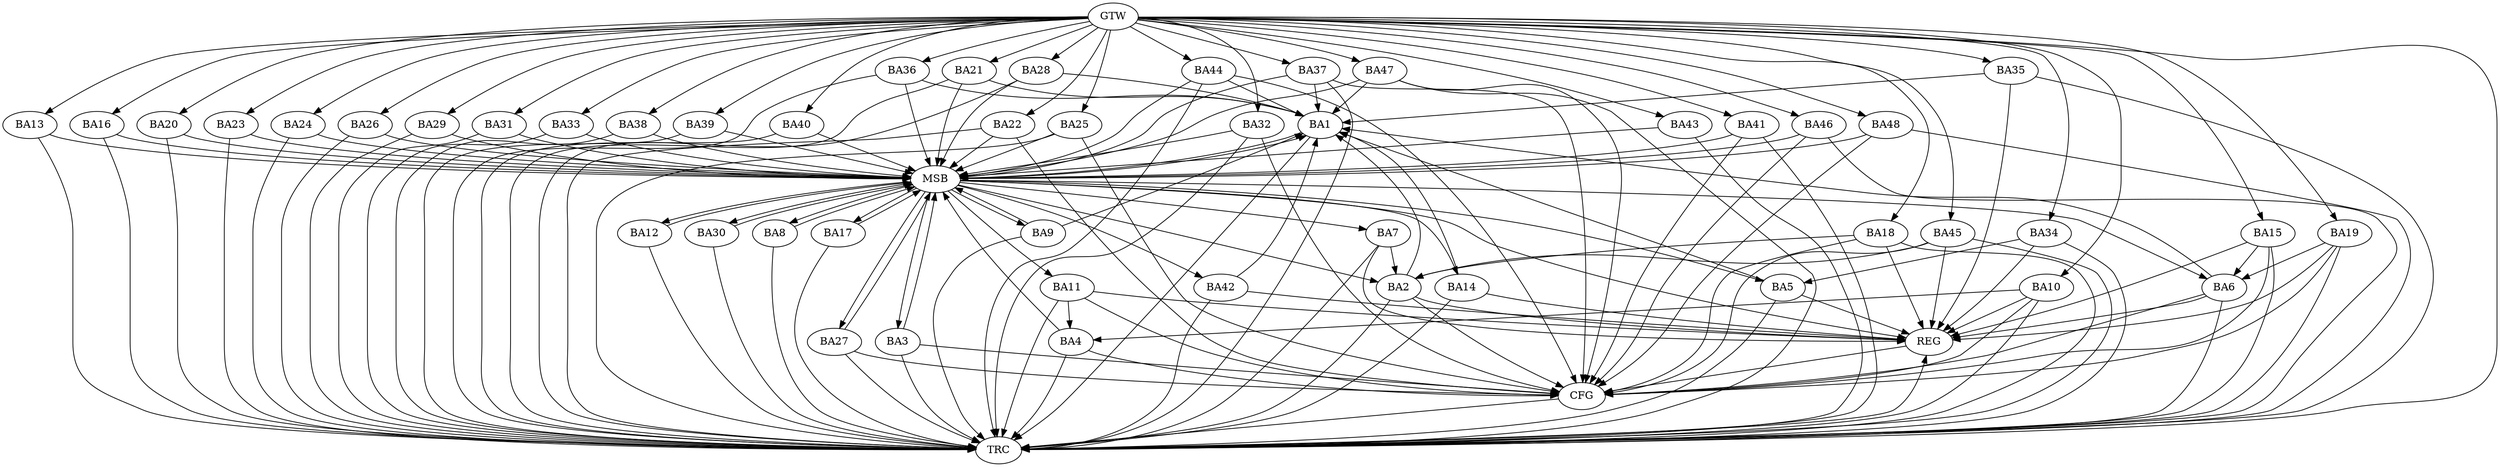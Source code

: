 strict digraph G {
  BA1 [ label="BA1" ];
  BA2 [ label="BA2" ];
  BA3 [ label="BA3" ];
  BA4 [ label="BA4" ];
  BA5 [ label="BA5" ];
  BA6 [ label="BA6" ];
  BA7 [ label="BA7" ];
  BA8 [ label="BA8" ];
  BA9 [ label="BA9" ];
  BA10 [ label="BA10" ];
  BA11 [ label="BA11" ];
  BA12 [ label="BA12" ];
  BA13 [ label="BA13" ];
  BA14 [ label="BA14" ];
  BA15 [ label="BA15" ];
  BA16 [ label="BA16" ];
  BA17 [ label="BA17" ];
  BA18 [ label="BA18" ];
  BA19 [ label="BA19" ];
  BA20 [ label="BA20" ];
  BA21 [ label="BA21" ];
  BA22 [ label="BA22" ];
  BA23 [ label="BA23" ];
  BA24 [ label="BA24" ];
  BA25 [ label="BA25" ];
  BA26 [ label="BA26" ];
  BA27 [ label="BA27" ];
  BA28 [ label="BA28" ];
  BA29 [ label="BA29" ];
  BA30 [ label="BA30" ];
  BA31 [ label="BA31" ];
  BA32 [ label="BA32" ];
  BA33 [ label="BA33" ];
  BA34 [ label="BA34" ];
  BA35 [ label="BA35" ];
  BA36 [ label="BA36" ];
  BA37 [ label="BA37" ];
  BA38 [ label="BA38" ];
  BA39 [ label="BA39" ];
  BA40 [ label="BA40" ];
  BA41 [ label="BA41" ];
  BA42 [ label="BA42" ];
  BA43 [ label="BA43" ];
  BA44 [ label="BA44" ];
  BA45 [ label="BA45" ];
  BA46 [ label="BA46" ];
  BA47 [ label="BA47" ];
  BA48 [ label="BA48" ];
  GTW [ label="GTW" ];
  REG [ label="REG" ];
  MSB [ label="MSB" ];
  CFG [ label="CFG" ];
  TRC [ label="TRC" ];
  BA2 -> BA1;
  BA5 -> BA1;
  BA7 -> BA2;
  BA10 -> BA4;
  BA11 -> BA4;
  BA14 -> BA1;
  BA15 -> BA6;
  BA18 -> BA2;
  BA19 -> BA6;
  BA34 -> BA5;
  BA35 -> BA1;
  BA42 -> BA1;
  BA45 -> BA2;
  GTW -> BA10;
  GTW -> BA13;
  GTW -> BA15;
  GTW -> BA16;
  GTW -> BA18;
  GTW -> BA19;
  GTW -> BA20;
  GTW -> BA21;
  GTW -> BA22;
  GTW -> BA23;
  GTW -> BA24;
  GTW -> BA25;
  GTW -> BA26;
  GTW -> BA28;
  GTW -> BA29;
  GTW -> BA31;
  GTW -> BA32;
  GTW -> BA33;
  GTW -> BA34;
  GTW -> BA35;
  GTW -> BA36;
  GTW -> BA37;
  GTW -> BA38;
  GTW -> BA39;
  GTW -> BA40;
  GTW -> BA41;
  GTW -> BA43;
  GTW -> BA44;
  GTW -> BA45;
  GTW -> BA46;
  GTW -> BA47;
  GTW -> BA48;
  BA2 -> REG;
  BA5 -> REG;
  BA6 -> REG;
  BA7 -> REG;
  BA10 -> REG;
  BA11 -> REG;
  BA14 -> REG;
  BA15 -> REG;
  BA18 -> REG;
  BA19 -> REG;
  BA34 -> REG;
  BA35 -> REG;
  BA42 -> REG;
  BA45 -> REG;
  BA1 -> MSB;
  MSB -> BA2;
  MSB -> REG;
  BA3 -> MSB;
  MSB -> BA1;
  BA4 -> MSB;
  BA8 -> MSB;
  MSB -> BA3;
  BA9 -> MSB;
  MSB -> BA6;
  BA12 -> MSB;
  BA13 -> MSB;
  BA16 -> MSB;
  MSB -> BA7;
  BA17 -> MSB;
  BA20 -> MSB;
  BA21 -> MSB;
  BA22 -> MSB;
  BA23 -> MSB;
  MSB -> BA9;
  BA24 -> MSB;
  BA25 -> MSB;
  MSB -> BA8;
  BA26 -> MSB;
  MSB -> BA11;
  BA27 -> MSB;
  BA28 -> MSB;
  BA29 -> MSB;
  MSB -> BA12;
  BA30 -> MSB;
  BA31 -> MSB;
  BA32 -> MSB;
  BA33 -> MSB;
  MSB -> BA14;
  BA36 -> MSB;
  BA37 -> MSB;
  MSB -> BA5;
  BA38 -> MSB;
  MSB -> BA27;
  BA39 -> MSB;
  BA40 -> MSB;
  MSB -> BA30;
  BA41 -> MSB;
  MSB -> BA17;
  BA43 -> MSB;
  BA44 -> MSB;
  BA46 -> MSB;
  MSB -> BA42;
  BA47 -> MSB;
  BA48 -> MSB;
  BA37 -> CFG;
  BA3 -> CFG;
  BA46 -> CFG;
  BA6 -> CFG;
  BA48 -> CFG;
  BA45 -> CFG;
  BA47 -> CFG;
  BA41 -> CFG;
  BA15 -> CFG;
  BA10 -> CFG;
  BA4 -> CFG;
  BA27 -> CFG;
  BA44 -> CFG;
  BA25 -> CFG;
  BA11 -> CFG;
  BA32 -> CFG;
  BA19 -> CFG;
  BA22 -> CFG;
  BA2 -> CFG;
  BA18 -> CFG;
  REG -> CFG;
  BA1 -> TRC;
  BA2 -> TRC;
  BA3 -> TRC;
  BA4 -> TRC;
  BA5 -> TRC;
  BA6 -> TRC;
  BA7 -> TRC;
  BA8 -> TRC;
  BA9 -> TRC;
  BA10 -> TRC;
  BA11 -> TRC;
  BA12 -> TRC;
  BA13 -> TRC;
  BA14 -> TRC;
  BA15 -> TRC;
  BA16 -> TRC;
  BA17 -> TRC;
  BA18 -> TRC;
  BA19 -> TRC;
  BA20 -> TRC;
  BA21 -> TRC;
  BA22 -> TRC;
  BA23 -> TRC;
  BA24 -> TRC;
  BA25 -> TRC;
  BA26 -> TRC;
  BA27 -> TRC;
  BA28 -> TRC;
  BA29 -> TRC;
  BA30 -> TRC;
  BA31 -> TRC;
  BA32 -> TRC;
  BA33 -> TRC;
  BA34 -> TRC;
  BA35 -> TRC;
  BA36 -> TRC;
  BA37 -> TRC;
  BA38 -> TRC;
  BA39 -> TRC;
  BA40 -> TRC;
  BA41 -> TRC;
  BA42 -> TRC;
  BA43 -> TRC;
  BA44 -> TRC;
  BA45 -> TRC;
  BA46 -> TRC;
  BA47 -> TRC;
  BA48 -> TRC;
  GTW -> TRC;
  CFG -> TRC;
  TRC -> REG;
  BA44 -> BA1;
  BA37 -> BA1;
  BA36 -> BA1;
  BA21 -> BA1;
  BA6 -> BA1;
  BA28 -> BA1;
  BA47 -> BA1;
  BA9 -> BA1;
}
